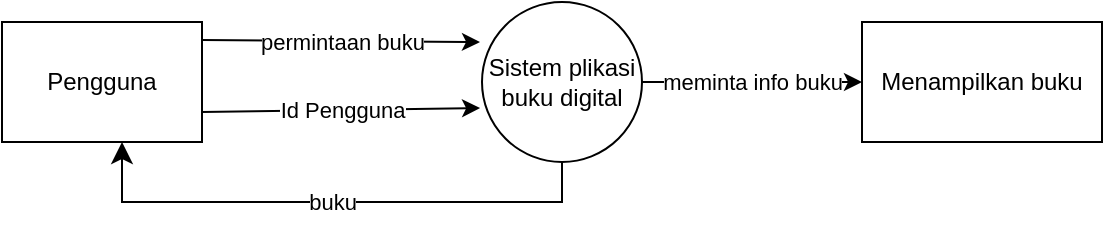 <mxfile version="21.6.6" type="github">
  <diagram name="Halaman-1" id="ZnmIlohPSTolmdWob6vo">
    <mxGraphModel dx="794" dy="712" grid="1" gridSize="10" guides="1" tooltips="1" connect="1" arrows="1" fold="1" page="1" pageScale="1" pageWidth="827" pageHeight="1169" math="0" shadow="0">
      <root>
        <mxCell id="0" />
        <mxCell id="1" parent="0" />
        <mxCell id="MbOYTD_M4D-QXrhVu9PR-1" value="Pengguna" style="rounded=0;whiteSpace=wrap;html=1;" vertex="1" parent="1">
          <mxGeometry x="210" y="250" width="100" height="60" as="geometry" />
        </mxCell>
        <mxCell id="MbOYTD_M4D-QXrhVu9PR-2" value="Menampilkan buku" style="rounded=0;whiteSpace=wrap;html=1;" vertex="1" parent="1">
          <mxGeometry x="640" y="250" width="120" height="60" as="geometry" />
        </mxCell>
        <mxCell id="MbOYTD_M4D-QXrhVu9PR-3" value="Sistem plikasi buku digital" style="ellipse;whiteSpace=wrap;html=1;aspect=fixed;" vertex="1" parent="1">
          <mxGeometry x="450" y="240" width="80" height="80" as="geometry" />
        </mxCell>
        <mxCell id="MbOYTD_M4D-QXrhVu9PR-5" value="" style="endArrow=classic;html=1;rounded=0;exitX=1;exitY=0.15;exitDx=0;exitDy=0;exitPerimeter=0;" edge="1" parent="1" source="MbOYTD_M4D-QXrhVu9PR-1">
          <mxGeometry relative="1" as="geometry">
            <mxPoint x="310" y="289.5" as="sourcePoint" />
            <mxPoint x="449" y="260" as="targetPoint" />
          </mxGeometry>
        </mxCell>
        <mxCell id="MbOYTD_M4D-QXrhVu9PR-6" value="permintaan buku" style="edgeLabel;resizable=0;html=1;align=center;verticalAlign=middle;" connectable="0" vertex="1" parent="MbOYTD_M4D-QXrhVu9PR-5">
          <mxGeometry relative="1" as="geometry" />
        </mxCell>
        <mxCell id="MbOYTD_M4D-QXrhVu9PR-7" value="buku" style="edgeStyle=segmentEdgeStyle;endArrow=classic;html=1;curved=0;rounded=0;endSize=8;startSize=8;exitX=0.5;exitY=1;exitDx=0;exitDy=0;entryX=0.6;entryY=1;entryDx=0;entryDy=0;entryPerimeter=0;" edge="1" parent="1" source="MbOYTD_M4D-QXrhVu9PR-3" target="MbOYTD_M4D-QXrhVu9PR-1">
          <mxGeometry width="50" height="50" relative="1" as="geometry">
            <mxPoint x="350" y="370" as="sourcePoint" />
            <mxPoint x="270" y="400" as="targetPoint" />
            <Array as="points">
              <mxPoint x="490" y="340" />
              <mxPoint x="270" y="340" />
            </Array>
          </mxGeometry>
        </mxCell>
        <mxCell id="MbOYTD_M4D-QXrhVu9PR-8" value="" style="endArrow=classic;html=1;rounded=0;exitX=1;exitY=0.75;exitDx=0;exitDy=0;entryX=-0.012;entryY=0.663;entryDx=0;entryDy=0;entryPerimeter=0;" edge="1" parent="1" source="MbOYTD_M4D-QXrhVu9PR-1" target="MbOYTD_M4D-QXrhVu9PR-3">
          <mxGeometry relative="1" as="geometry">
            <mxPoint x="360" y="370" as="sourcePoint" />
            <mxPoint x="460" y="370" as="targetPoint" />
            <Array as="points" />
          </mxGeometry>
        </mxCell>
        <mxCell id="MbOYTD_M4D-QXrhVu9PR-9" value="Id Pengguna" style="edgeLabel;resizable=0;html=1;align=center;verticalAlign=middle;" connectable="0" vertex="1" parent="MbOYTD_M4D-QXrhVu9PR-8">
          <mxGeometry relative="1" as="geometry" />
        </mxCell>
        <mxCell id="MbOYTD_M4D-QXrhVu9PR-12" value="wd" style="endArrow=classic;html=1;rounded=0;entryX=0;entryY=0.5;entryDx=0;entryDy=0;exitX=1;exitY=0.5;exitDx=0;exitDy=0;" edge="1" parent="1" source="MbOYTD_M4D-QXrhVu9PR-3" target="MbOYTD_M4D-QXrhVu9PR-2">
          <mxGeometry relative="1" as="geometry">
            <mxPoint x="360" y="370" as="sourcePoint" />
            <mxPoint x="460" y="370" as="targetPoint" />
          </mxGeometry>
        </mxCell>
        <mxCell id="MbOYTD_M4D-QXrhVu9PR-13" value="meminta info buku" style="edgeLabel;resizable=0;html=1;align=center;verticalAlign=middle;" connectable="0" vertex="1" parent="MbOYTD_M4D-QXrhVu9PR-12">
          <mxGeometry relative="1" as="geometry" />
        </mxCell>
      </root>
    </mxGraphModel>
  </diagram>
</mxfile>
